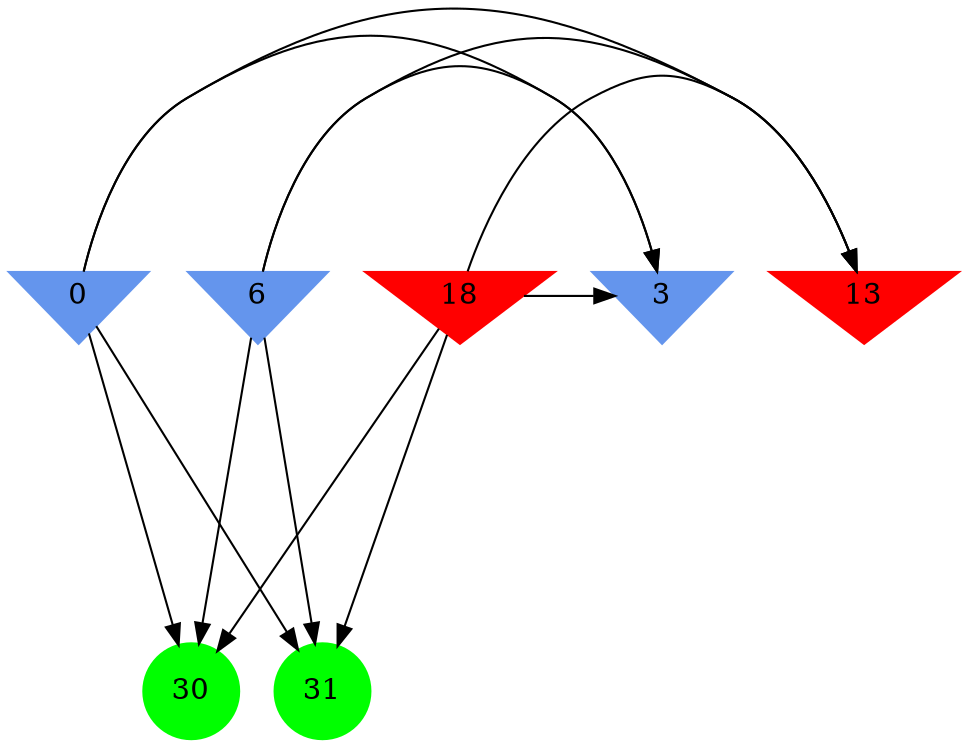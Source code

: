 digraph brain {
	ranksep=2.0;
	0 [shape=invtriangle,style=filled,color=cornflowerblue];
	3 [shape=invtriangle,style=filled,color=cornflowerblue];
	6 [shape=invtriangle,style=filled,color=cornflowerblue];
	13 [shape=invtriangle,style=filled,color=red];
	18 [shape=invtriangle,style=filled,color=red];
	30 [shape=circle,style=filled,color=green];
	31 [shape=circle,style=filled,color=green];
	0	->	31;
	0	->	3;
	0	->	13;
	0	->	30;
	6	->	31;
	6	->	3;
	6	->	13;
	6	->	30;
	18	->	31;
	18	->	3;
	18	->	13;
	18	->	30;
	{ rank=same; 0; 3; 6; 13; 18; }
	{ rank=same; }
	{ rank=same; 30; 31; }
}
